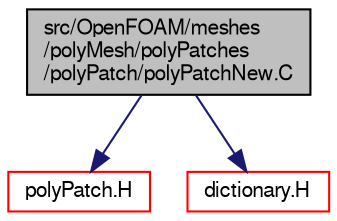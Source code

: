 digraph "src/OpenFOAM/meshes/polyMesh/polyPatches/polyPatch/polyPatchNew.C"
{
  bgcolor="transparent";
  edge [fontname="FreeSans",fontsize="10",labelfontname="FreeSans",labelfontsize="10"];
  node [fontname="FreeSans",fontsize="10",shape=record];
  Node0 [label="src/OpenFOAM/meshes\l/polyMesh/polyPatches\l/polyPatch/polyPatchNew.C",height=0.2,width=0.4,color="black", fillcolor="grey75", style="filled", fontcolor="black"];
  Node0 -> Node1 [color="midnightblue",fontsize="10",style="solid",fontname="FreeSans"];
  Node1 [label="polyPatch.H",height=0.2,width=0.4,color="red",URL="$a11753.html"];
  Node0 -> Node152 [color="midnightblue",fontsize="10",style="solid",fontname="FreeSans"];
  Node152 [label="dictionary.H",height=0.2,width=0.4,color="red",URL="$a08804.html"];
}
